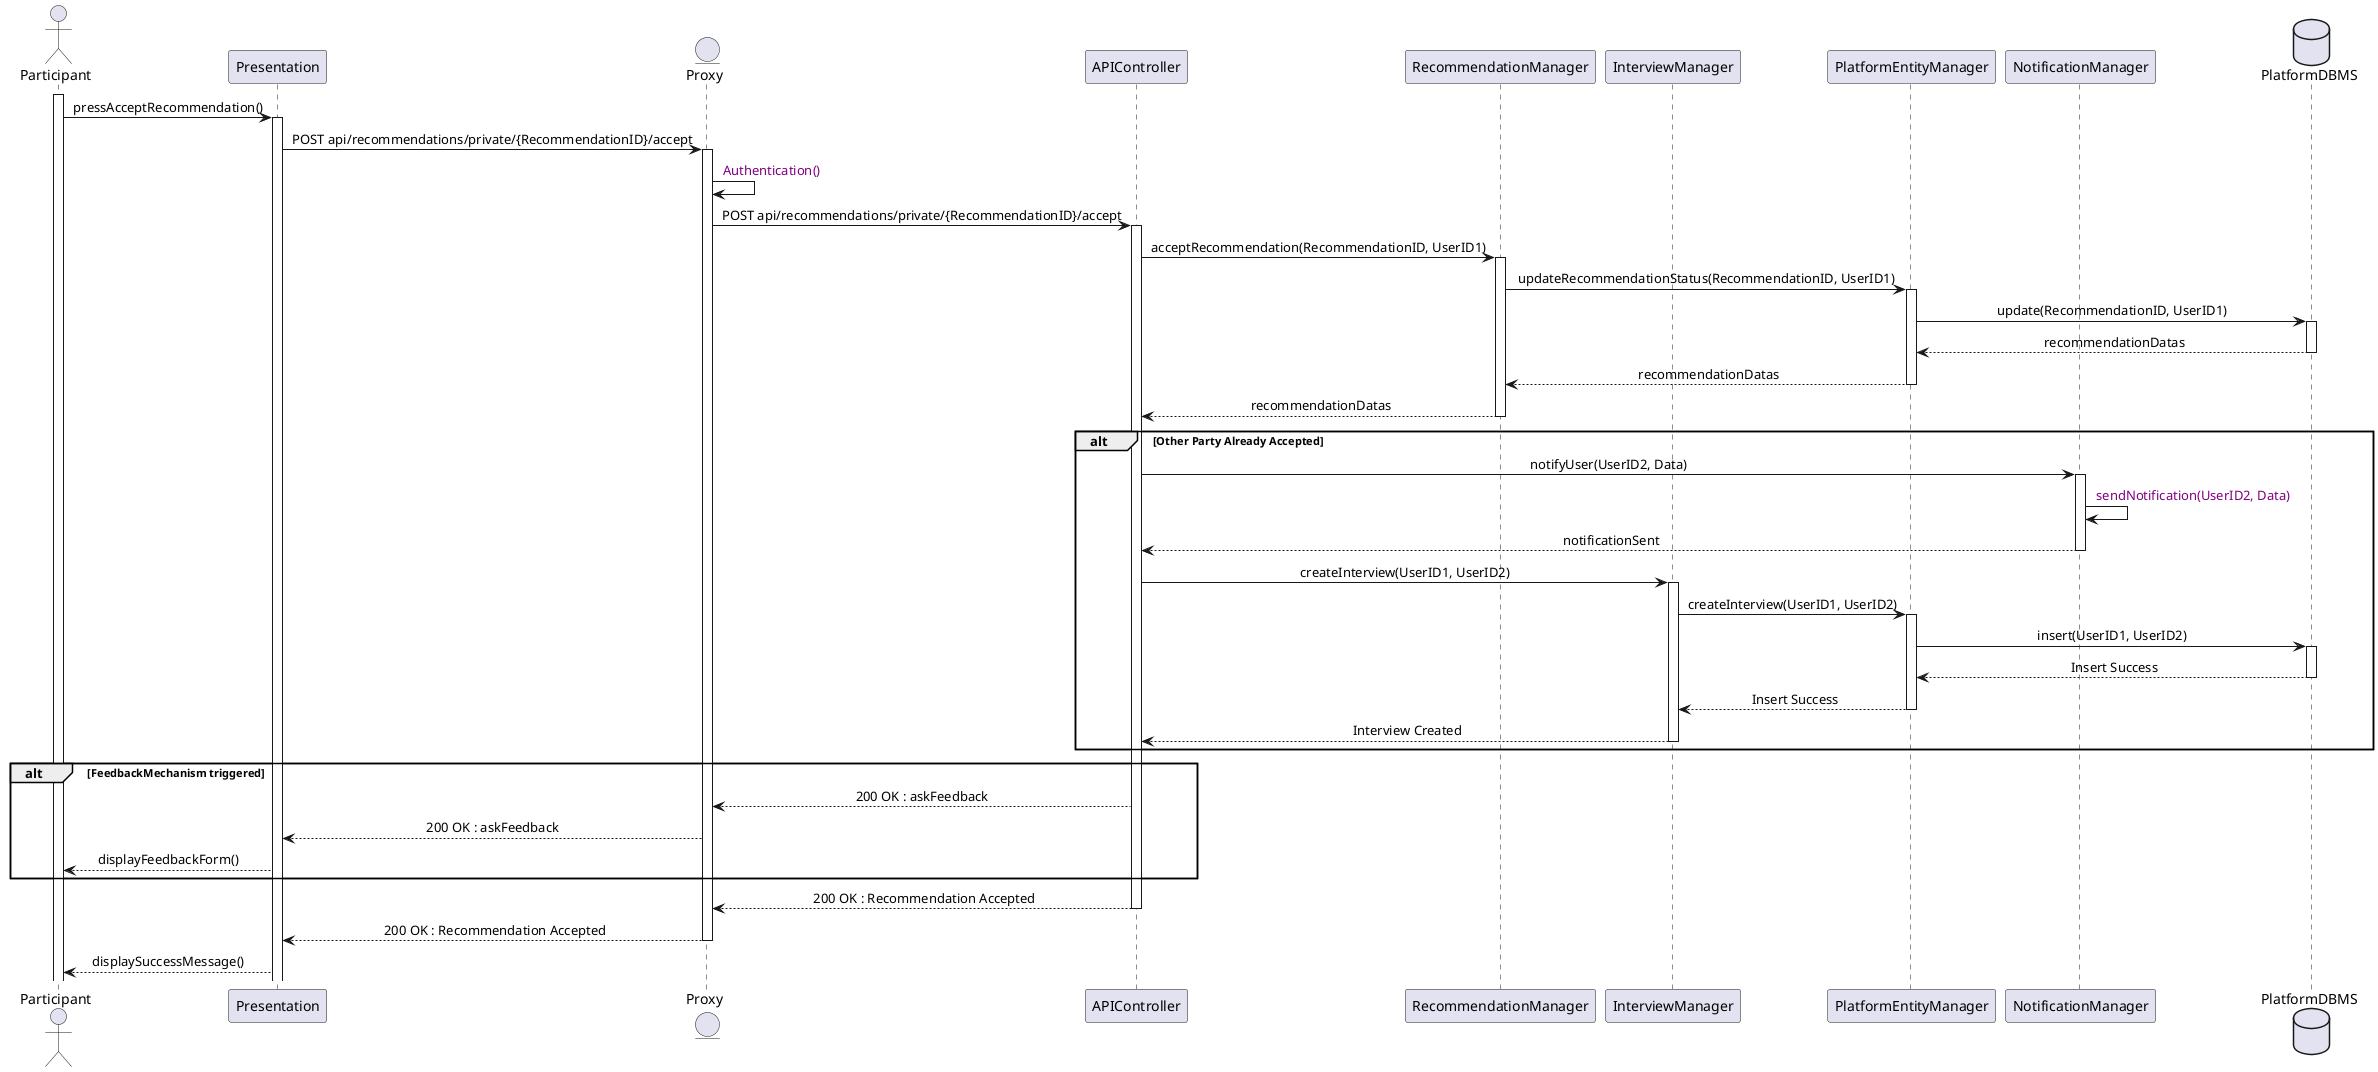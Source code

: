 @startuml AcceptRecommendation
skinparam sequenceMessageAlign center
actor       Participant
participant  Presentation
entity      Proxy
participant APIController
participant RecommendationManager
participant InterviewManager
participant PlatformEntityManager
participant NotificationManager
database    PlatformDBMS

activate Participant
Participant -> Presentation : pressAcceptRecommendation()
activate Presentation
Presentation -> Proxy : POST api/recommendations/private/{RecommendationID}/accept
activate Proxy
Proxy -> Proxy : <color:purple> Authentication()

Proxy -> APIController ++ : POST api/recommendations/private/{RecommendationID}/accept
APIController -> RecommendationManager ++ : acceptRecommendation(RecommendationID, UserID1)
RecommendationManager -> PlatformEntityManager ++ : updateRecommendationStatus(RecommendationID, UserID1)
PlatformEntityManager -> PlatformDBMS ++ : update(RecommendationID, UserID1)
PlatformDBMS --> PlatformEntityManager -- : recommendationDatas
PlatformEntityManager --> RecommendationManager -- : recommendationDatas
RecommendationManager --> APIController -- : recommendationDatas

alt Other Party Already Accepted
    APIController -> NotificationManager ++ : notifyUser(UserID2, Data)
    NotificationManager -> NotificationManager : <color:purple> sendNotification(UserID2, Data)
    NotificationManager --> APIController -- : notificationSent
    APIController -> InterviewManager ++ : createInterview(UserID1, UserID2)
    InterviewManager -> PlatformEntityManager ++ : createInterview(UserID1, UserID2)
    PlatformEntityManager -> PlatformDBMS ++ : insert(UserID1, UserID2)
    PlatformDBMS --> PlatformEntityManager -- : Insert Success
    PlatformEntityManager --> InterviewManager -- : Insert Success
    InterviewManager --> APIController -- : Interview Created
end
alt FeedbackMechanism triggered
    APIController --> Proxy : 200 OK : askFeedback
    Proxy --> Presentation : 200 OK : askFeedback
    Presentation --> Participant : displayFeedbackForm()
end

APIController --> Proxy : 200 OK : Recommendation Accepted
deactivate APIController
Proxy --> Presentation : 200 OK : Recommendation Accepted
deactivate Proxy
Presentation --> Participant : displaySuccessMessage()

@enduml
